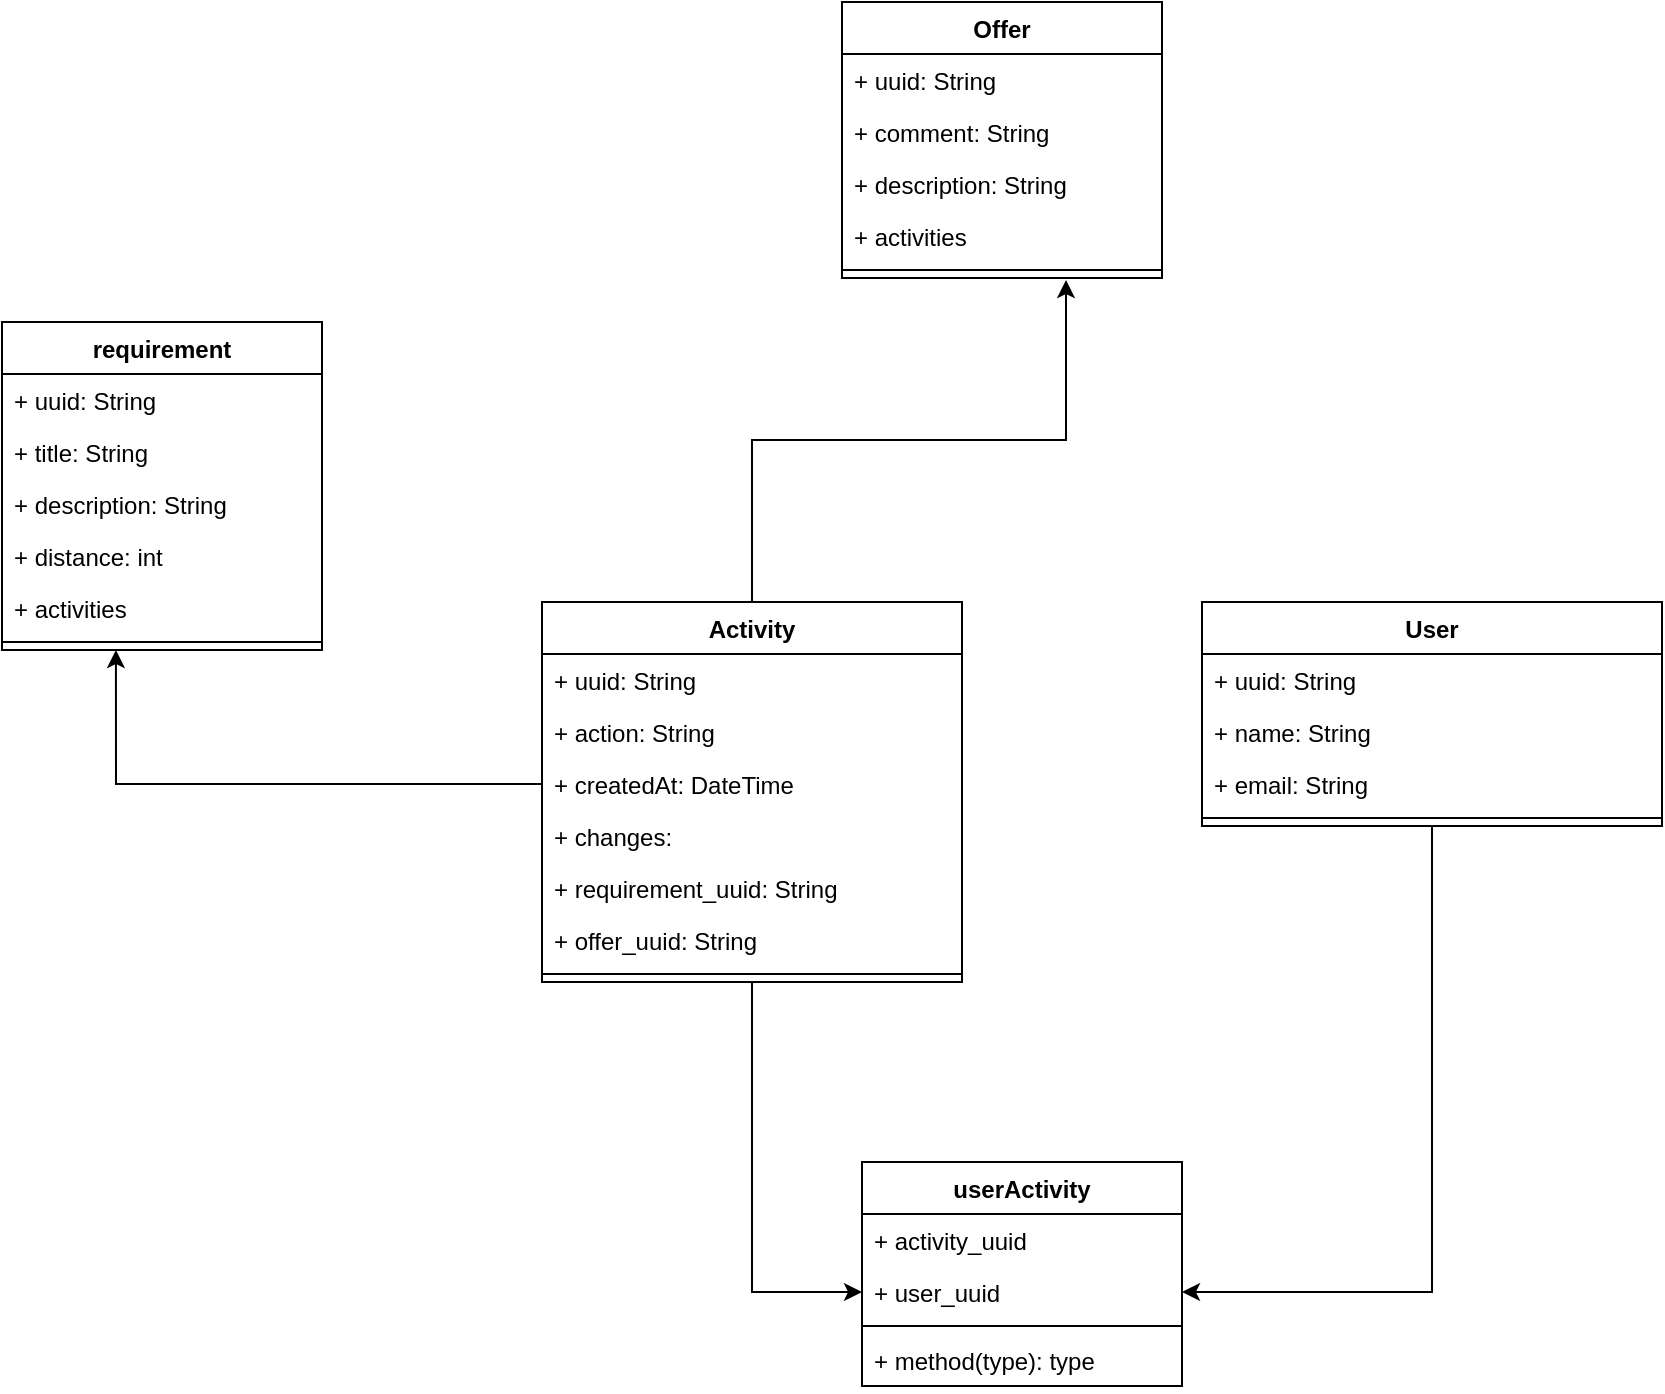 <mxfile version="24.7.12">
  <diagram name="Page-1" id="L4H0U0Mkc9BzXbIiuF5P">
    <mxGraphModel dx="1947" dy="1641" grid="1" gridSize="10" guides="1" tooltips="1" connect="1" arrows="1" fold="1" page="1" pageScale="1" pageWidth="827" pageHeight="1169" math="0" shadow="0">
      <root>
        <mxCell id="0" />
        <mxCell id="1" parent="0" />
        <mxCell id="xbawyjfNDXRZLcOYqNWH-30" style="edgeStyle=orthogonalEdgeStyle;rounded=0;orthogonalLoop=1;jettySize=auto;html=1;entryX=0;entryY=0.5;entryDx=0;entryDy=0;" edge="1" parent="1" source="xbawyjfNDXRZLcOYqNWH-1" target="xbawyjfNDXRZLcOYqNWH-20">
          <mxGeometry relative="1" as="geometry" />
        </mxCell>
        <mxCell id="xbawyjfNDXRZLcOYqNWH-1" value="Activity" style="swimlane;fontStyle=1;align=center;verticalAlign=top;childLayout=stackLayout;horizontal=1;startSize=26;horizontalStack=0;resizeParent=1;resizeParentMax=0;resizeLast=0;collapsible=1;marginBottom=0;whiteSpace=wrap;html=1;" vertex="1" parent="1">
          <mxGeometry x="60" y="70" width="210" height="190" as="geometry" />
        </mxCell>
        <mxCell id="xbawyjfNDXRZLcOYqNWH-2" value="+ uuid: String" style="text;strokeColor=none;fillColor=none;align=left;verticalAlign=top;spacingLeft=4;spacingRight=4;overflow=hidden;rotatable=0;points=[[0,0.5],[1,0.5]];portConstraint=eastwest;whiteSpace=wrap;html=1;" vertex="1" parent="xbawyjfNDXRZLcOYqNWH-1">
          <mxGeometry y="26" width="210" height="26" as="geometry" />
        </mxCell>
        <mxCell id="xbawyjfNDXRZLcOYqNWH-14" value="+ action: String" style="text;strokeColor=none;fillColor=none;align=left;verticalAlign=top;spacingLeft=4;spacingRight=4;overflow=hidden;rotatable=0;points=[[0,0.5],[1,0.5]];portConstraint=eastwest;whiteSpace=wrap;html=1;" vertex="1" parent="xbawyjfNDXRZLcOYqNWH-1">
          <mxGeometry y="52" width="210" height="26" as="geometry" />
        </mxCell>
        <mxCell id="xbawyjfNDXRZLcOYqNWH-13" value="+ createdAt: DateTime" style="text;strokeColor=none;fillColor=none;align=left;verticalAlign=top;spacingLeft=4;spacingRight=4;overflow=hidden;rotatable=0;points=[[0,0.5],[1,0.5]];portConstraint=eastwest;whiteSpace=wrap;html=1;" vertex="1" parent="xbawyjfNDXRZLcOYqNWH-1">
          <mxGeometry y="78" width="210" height="26" as="geometry" />
        </mxCell>
        <mxCell id="xbawyjfNDXRZLcOYqNWH-17" value="+ changes:" style="text;strokeColor=none;fillColor=none;align=left;verticalAlign=top;spacingLeft=4;spacingRight=4;overflow=hidden;rotatable=0;points=[[0,0.5],[1,0.5]];portConstraint=eastwest;whiteSpace=wrap;html=1;" vertex="1" parent="xbawyjfNDXRZLcOYqNWH-1">
          <mxGeometry y="104" width="210" height="26" as="geometry" />
        </mxCell>
        <mxCell id="xbawyjfNDXRZLcOYqNWH-15" value="+ requirement_uuid: String&amp;nbsp;" style="text;strokeColor=none;fillColor=none;align=left;verticalAlign=top;spacingLeft=4;spacingRight=4;overflow=hidden;rotatable=0;points=[[0,0.5],[1,0.5]];portConstraint=eastwest;whiteSpace=wrap;html=1;" vertex="1" parent="xbawyjfNDXRZLcOYqNWH-1">
          <mxGeometry y="130" width="210" height="26" as="geometry" />
        </mxCell>
        <mxCell id="xbawyjfNDXRZLcOYqNWH-16" value="+ offer_uuid: String" style="text;strokeColor=none;fillColor=none;align=left;verticalAlign=top;spacingLeft=4;spacingRight=4;overflow=hidden;rotatable=0;points=[[0,0.5],[1,0.5]];portConstraint=eastwest;whiteSpace=wrap;html=1;" vertex="1" parent="xbawyjfNDXRZLcOYqNWH-1">
          <mxGeometry y="156" width="210" height="26" as="geometry" />
        </mxCell>
        <mxCell id="xbawyjfNDXRZLcOYqNWH-3" value="" style="line;strokeWidth=1;fillColor=none;align=left;verticalAlign=middle;spacingTop=-1;spacingLeft=3;spacingRight=3;rotatable=0;labelPosition=right;points=[];portConstraint=eastwest;strokeColor=inherit;" vertex="1" parent="xbawyjfNDXRZLcOYqNWH-1">
          <mxGeometry y="182" width="210" height="8" as="geometry" />
        </mxCell>
        <mxCell id="xbawyjfNDXRZLcOYqNWH-31" style="edgeStyle=orthogonalEdgeStyle;rounded=0;orthogonalLoop=1;jettySize=auto;html=1;entryX=1;entryY=0.5;entryDx=0;entryDy=0;" edge="1" parent="1" source="xbawyjfNDXRZLcOYqNWH-5" target="xbawyjfNDXRZLcOYqNWH-20">
          <mxGeometry relative="1" as="geometry" />
        </mxCell>
        <mxCell id="xbawyjfNDXRZLcOYqNWH-5" value="User" style="swimlane;fontStyle=1;align=center;verticalAlign=top;childLayout=stackLayout;horizontal=1;startSize=26;horizontalStack=0;resizeParent=1;resizeParentMax=0;resizeLast=0;collapsible=1;marginBottom=0;whiteSpace=wrap;html=1;" vertex="1" parent="1">
          <mxGeometry x="390" y="70" width="230" height="112" as="geometry" />
        </mxCell>
        <mxCell id="xbawyjfNDXRZLcOYqNWH-6" value="+ uuid: String" style="text;strokeColor=none;fillColor=none;align=left;verticalAlign=top;spacingLeft=4;spacingRight=4;overflow=hidden;rotatable=0;points=[[0,0.5],[1,0.5]];portConstraint=eastwest;whiteSpace=wrap;html=1;" vertex="1" parent="xbawyjfNDXRZLcOYqNWH-5">
          <mxGeometry y="26" width="230" height="26" as="geometry" />
        </mxCell>
        <mxCell id="xbawyjfNDXRZLcOYqNWH-19" value="+ name: String" style="text;strokeColor=none;fillColor=none;align=left;verticalAlign=top;spacingLeft=4;spacingRight=4;overflow=hidden;rotatable=0;points=[[0,0.5],[1,0.5]];portConstraint=eastwest;whiteSpace=wrap;html=1;" vertex="1" parent="xbawyjfNDXRZLcOYqNWH-5">
          <mxGeometry y="52" width="230" height="26" as="geometry" />
        </mxCell>
        <mxCell id="xbawyjfNDXRZLcOYqNWH-18" value="+ email: String" style="text;strokeColor=none;fillColor=none;align=left;verticalAlign=top;spacingLeft=4;spacingRight=4;overflow=hidden;rotatable=0;points=[[0,0.5],[1,0.5]];portConstraint=eastwest;whiteSpace=wrap;html=1;" vertex="1" parent="xbawyjfNDXRZLcOYqNWH-5">
          <mxGeometry y="78" width="230" height="26" as="geometry" />
        </mxCell>
        <mxCell id="xbawyjfNDXRZLcOYqNWH-7" value="" style="line;strokeWidth=1;fillColor=none;align=left;verticalAlign=middle;spacingTop=-1;spacingLeft=3;spacingRight=3;rotatable=0;labelPosition=right;points=[];portConstraint=eastwest;strokeColor=inherit;" vertex="1" parent="xbawyjfNDXRZLcOYqNWH-5">
          <mxGeometry y="104" width="230" height="8" as="geometry" />
        </mxCell>
        <mxCell id="xbawyjfNDXRZLcOYqNWH-9" value="userActivity" style="swimlane;fontStyle=1;align=center;verticalAlign=top;childLayout=stackLayout;horizontal=1;startSize=26;horizontalStack=0;resizeParent=1;resizeParentMax=0;resizeLast=0;collapsible=1;marginBottom=0;whiteSpace=wrap;html=1;" vertex="1" parent="1">
          <mxGeometry x="220" y="350" width="160" height="112" as="geometry" />
        </mxCell>
        <mxCell id="xbawyjfNDXRZLcOYqNWH-10" value="+ activity_uuid" style="text;strokeColor=none;fillColor=none;align=left;verticalAlign=top;spacingLeft=4;spacingRight=4;overflow=hidden;rotatable=0;points=[[0,0.5],[1,0.5]];portConstraint=eastwest;whiteSpace=wrap;html=1;" vertex="1" parent="xbawyjfNDXRZLcOYqNWH-9">
          <mxGeometry y="26" width="160" height="26" as="geometry" />
        </mxCell>
        <mxCell id="xbawyjfNDXRZLcOYqNWH-20" value="+ user_uuid" style="text;strokeColor=none;fillColor=none;align=left;verticalAlign=top;spacingLeft=4;spacingRight=4;overflow=hidden;rotatable=0;points=[[0,0.5],[1,0.5]];portConstraint=eastwest;whiteSpace=wrap;html=1;" vertex="1" parent="xbawyjfNDXRZLcOYqNWH-9">
          <mxGeometry y="52" width="160" height="26" as="geometry" />
        </mxCell>
        <mxCell id="xbawyjfNDXRZLcOYqNWH-11" value="" style="line;strokeWidth=1;fillColor=none;align=left;verticalAlign=middle;spacingTop=-1;spacingLeft=3;spacingRight=3;rotatable=0;labelPosition=right;points=[];portConstraint=eastwest;strokeColor=inherit;" vertex="1" parent="xbawyjfNDXRZLcOYqNWH-9">
          <mxGeometry y="78" width="160" height="8" as="geometry" />
        </mxCell>
        <mxCell id="xbawyjfNDXRZLcOYqNWH-12" value="+ method(type): type" style="text;strokeColor=none;fillColor=none;align=left;verticalAlign=top;spacingLeft=4;spacingRight=4;overflow=hidden;rotatable=0;points=[[0,0.5],[1,0.5]];portConstraint=eastwest;whiteSpace=wrap;html=1;" vertex="1" parent="xbawyjfNDXRZLcOYqNWH-9">
          <mxGeometry y="86" width="160" height="26" as="geometry" />
        </mxCell>
        <mxCell id="xbawyjfNDXRZLcOYqNWH-32" value="requirement" style="swimlane;fontStyle=1;align=center;verticalAlign=top;childLayout=stackLayout;horizontal=1;startSize=26;horizontalStack=0;resizeParent=1;resizeParentMax=0;resizeLast=0;collapsible=1;marginBottom=0;whiteSpace=wrap;html=1;" vertex="1" parent="1">
          <mxGeometry x="-210" y="-70" width="160" height="164" as="geometry" />
        </mxCell>
        <mxCell id="xbawyjfNDXRZLcOYqNWH-40" value="+ uuid: String&amp;nbsp;" style="text;strokeColor=none;fillColor=none;align=left;verticalAlign=top;spacingLeft=4;spacingRight=4;overflow=hidden;rotatable=0;points=[[0,0.5],[1,0.5]];portConstraint=eastwest;whiteSpace=wrap;html=1;" vertex="1" parent="xbawyjfNDXRZLcOYqNWH-32">
          <mxGeometry y="26" width="160" height="26" as="geometry" />
        </mxCell>
        <mxCell id="xbawyjfNDXRZLcOYqNWH-43" value="+ title: String&amp;nbsp;" style="text;strokeColor=none;fillColor=none;align=left;verticalAlign=top;spacingLeft=4;spacingRight=4;overflow=hidden;rotatable=0;points=[[0,0.5],[1,0.5]];portConstraint=eastwest;whiteSpace=wrap;html=1;" vertex="1" parent="xbawyjfNDXRZLcOYqNWH-32">
          <mxGeometry y="52" width="160" height="26" as="geometry" />
        </mxCell>
        <mxCell id="xbawyjfNDXRZLcOYqNWH-33" value="+ description: String&amp;nbsp;" style="text;strokeColor=none;fillColor=none;align=left;verticalAlign=top;spacingLeft=4;spacingRight=4;overflow=hidden;rotatable=0;points=[[0,0.5],[1,0.5]];portConstraint=eastwest;whiteSpace=wrap;html=1;" vertex="1" parent="xbawyjfNDXRZLcOYqNWH-32">
          <mxGeometry y="78" width="160" height="26" as="geometry" />
        </mxCell>
        <mxCell id="xbawyjfNDXRZLcOYqNWH-42" value="+ distance: int&amp;nbsp;" style="text;strokeColor=none;fillColor=none;align=left;verticalAlign=top;spacingLeft=4;spacingRight=4;overflow=hidden;rotatable=0;points=[[0,0.5],[1,0.5]];portConstraint=eastwest;whiteSpace=wrap;html=1;" vertex="1" parent="xbawyjfNDXRZLcOYqNWH-32">
          <mxGeometry y="104" width="160" height="26" as="geometry" />
        </mxCell>
        <mxCell id="xbawyjfNDXRZLcOYqNWH-41" value="+ activities&amp;nbsp;" style="text;strokeColor=none;fillColor=none;align=left;verticalAlign=top;spacingLeft=4;spacingRight=4;overflow=hidden;rotatable=0;points=[[0,0.5],[1,0.5]];portConstraint=eastwest;whiteSpace=wrap;html=1;" vertex="1" parent="xbawyjfNDXRZLcOYqNWH-32">
          <mxGeometry y="130" width="160" height="26" as="geometry" />
        </mxCell>
        <mxCell id="xbawyjfNDXRZLcOYqNWH-34" value="" style="line;strokeWidth=1;fillColor=none;align=left;verticalAlign=middle;spacingTop=-1;spacingLeft=3;spacingRight=3;rotatable=0;labelPosition=right;points=[];portConstraint=eastwest;strokeColor=inherit;" vertex="1" parent="xbawyjfNDXRZLcOYqNWH-32">
          <mxGeometry y="156" width="160" height="8" as="geometry" />
        </mxCell>
        <mxCell id="xbawyjfNDXRZLcOYqNWH-36" value="Offer" style="swimlane;fontStyle=1;align=center;verticalAlign=top;childLayout=stackLayout;horizontal=1;startSize=26;horizontalStack=0;resizeParent=1;resizeParentMax=0;resizeLast=0;collapsible=1;marginBottom=0;whiteSpace=wrap;html=1;" vertex="1" parent="1">
          <mxGeometry x="210" y="-230" width="160" height="138" as="geometry" />
        </mxCell>
        <mxCell id="xbawyjfNDXRZLcOYqNWH-37" value="+ uuid: String" style="text;strokeColor=none;fillColor=none;align=left;verticalAlign=top;spacingLeft=4;spacingRight=4;overflow=hidden;rotatable=0;points=[[0,0.5],[1,0.5]];portConstraint=eastwest;whiteSpace=wrap;html=1;" vertex="1" parent="xbawyjfNDXRZLcOYqNWH-36">
          <mxGeometry y="26" width="160" height="26" as="geometry" />
        </mxCell>
        <mxCell id="xbawyjfNDXRZLcOYqNWH-45" value="+ comment: String" style="text;strokeColor=none;fillColor=none;align=left;verticalAlign=top;spacingLeft=4;spacingRight=4;overflow=hidden;rotatable=0;points=[[0,0.5],[1,0.5]];portConstraint=eastwest;whiteSpace=wrap;html=1;" vertex="1" parent="xbawyjfNDXRZLcOYqNWH-36">
          <mxGeometry y="52" width="160" height="26" as="geometry" />
        </mxCell>
        <mxCell id="xbawyjfNDXRZLcOYqNWH-44" value="+ description: String" style="text;strokeColor=none;fillColor=none;align=left;verticalAlign=top;spacingLeft=4;spacingRight=4;overflow=hidden;rotatable=0;points=[[0,0.5],[1,0.5]];portConstraint=eastwest;whiteSpace=wrap;html=1;" vertex="1" parent="xbawyjfNDXRZLcOYqNWH-36">
          <mxGeometry y="78" width="160" height="26" as="geometry" />
        </mxCell>
        <mxCell id="xbawyjfNDXRZLcOYqNWH-46" value="+ activities" style="text;strokeColor=none;fillColor=none;align=left;verticalAlign=top;spacingLeft=4;spacingRight=4;overflow=hidden;rotatable=0;points=[[0,0.5],[1,0.5]];portConstraint=eastwest;whiteSpace=wrap;html=1;" vertex="1" parent="xbawyjfNDXRZLcOYqNWH-36">
          <mxGeometry y="104" width="160" height="26" as="geometry" />
        </mxCell>
        <mxCell id="xbawyjfNDXRZLcOYqNWH-38" value="" style="line;strokeWidth=1;fillColor=none;align=left;verticalAlign=middle;spacingTop=-1;spacingLeft=3;spacingRight=3;rotatable=0;labelPosition=right;points=[];portConstraint=eastwest;strokeColor=inherit;" vertex="1" parent="xbawyjfNDXRZLcOYqNWH-36">
          <mxGeometry y="130" width="160" height="8" as="geometry" />
        </mxCell>
        <mxCell id="xbawyjfNDXRZLcOYqNWH-49" style="edgeStyle=orthogonalEdgeStyle;rounded=0;orthogonalLoop=1;jettySize=auto;html=1;entryX=0.356;entryY=1;entryDx=0;entryDy=0;entryPerimeter=0;" edge="1" parent="1" source="xbawyjfNDXRZLcOYqNWH-13" target="xbawyjfNDXRZLcOYqNWH-34">
          <mxGeometry relative="1" as="geometry">
            <mxPoint x="-153.04" y="119.012" as="targetPoint" />
          </mxGeometry>
        </mxCell>
        <mxCell id="xbawyjfNDXRZLcOYqNWH-50" style="edgeStyle=orthogonalEdgeStyle;rounded=0;orthogonalLoop=1;jettySize=auto;html=1;entryX=0.7;entryY=1.125;entryDx=0;entryDy=0;entryPerimeter=0;" edge="1" parent="1" source="xbawyjfNDXRZLcOYqNWH-1" target="xbawyjfNDXRZLcOYqNWH-38">
          <mxGeometry relative="1" as="geometry">
            <mxPoint x="303.04" y="-69.012" as="targetPoint" />
          </mxGeometry>
        </mxCell>
      </root>
    </mxGraphModel>
  </diagram>
</mxfile>
